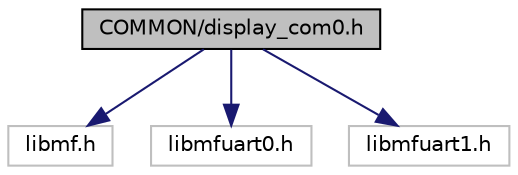 digraph "COMMON/display_com0.h"
{
 // LATEX_PDF_SIZE
  edge [fontname="Helvetica",fontsize="10",labelfontname="Helvetica",labelfontsize="10"];
  node [fontname="Helvetica",fontsize="10",shape=record];
  Node0 [label="COMMON/display_com0.h",height=0.2,width=0.4,color="black", fillcolor="grey75", style="filled", fontcolor="black",tooltip="Macro definition for display parameters."];
  Node0 -> Node1 [color="midnightblue",fontsize="10",style="solid",fontname="Helvetica"];
  Node1 [label="libmf.h",height=0.2,width=0.4,color="grey75", fillcolor="white", style="filled",tooltip=" "];
  Node0 -> Node2 [color="midnightblue",fontsize="10",style="solid",fontname="Helvetica"];
  Node2 [label="libmfuart0.h",height=0.2,width=0.4,color="grey75", fillcolor="white", style="filled",tooltip=" "];
  Node0 -> Node3 [color="midnightblue",fontsize="10",style="solid",fontname="Helvetica"];
  Node3 [label="libmfuart1.h",height=0.2,width=0.4,color="grey75", fillcolor="white", style="filled",tooltip=" "];
}
